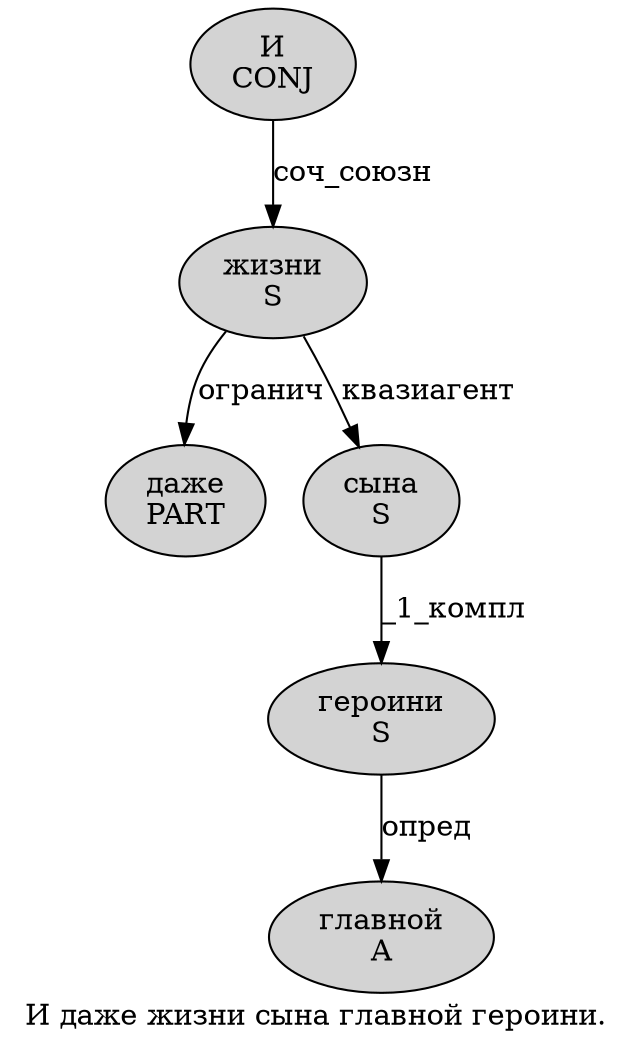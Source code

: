 digraph SENTENCE_1172 {
	graph [label="И даже жизни сына главной героини."]
	node [style=filled]
		0 [label="И
CONJ" color="" fillcolor=lightgray penwidth=1 shape=ellipse]
		1 [label="даже
PART" color="" fillcolor=lightgray penwidth=1 shape=ellipse]
		2 [label="жизни
S" color="" fillcolor=lightgray penwidth=1 shape=ellipse]
		3 [label="сына
S" color="" fillcolor=lightgray penwidth=1 shape=ellipse]
		4 [label="главной
A" color="" fillcolor=lightgray penwidth=1 shape=ellipse]
		5 [label="героини
S" color="" fillcolor=lightgray penwidth=1 shape=ellipse]
			3 -> 5 [label="_1_компл"]
			2 -> 1 [label="огранич"]
			2 -> 3 [label="квазиагент"]
			0 -> 2 [label="соч_союзн"]
			5 -> 4 [label="опред"]
}